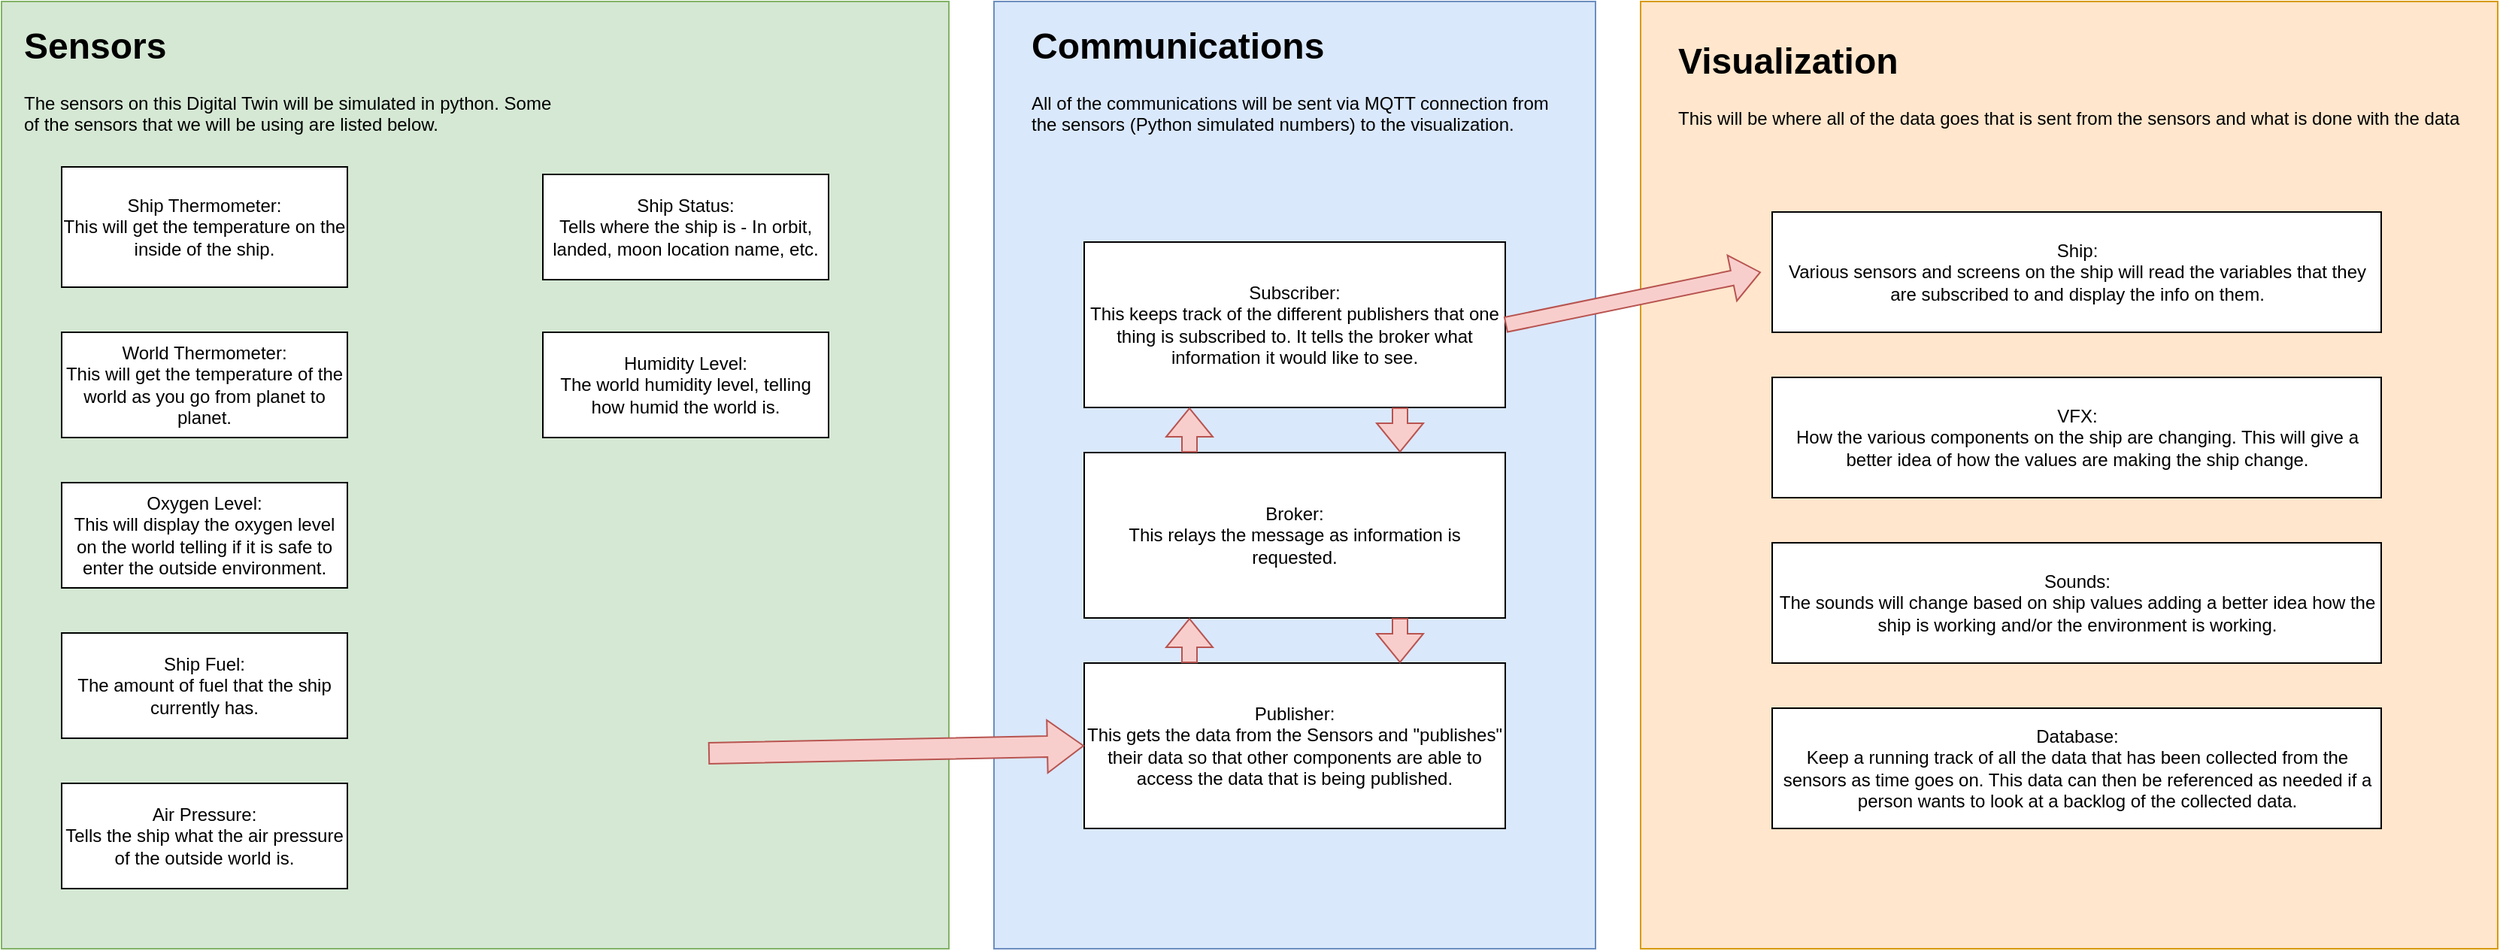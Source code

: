 <mxfile version="22.1.21" type="device">
  <diagram name="Page-1" id="yEXYRLi0tVi06w2Lj15Q">
    <mxGraphModel dx="1434" dy="782" grid="1" gridSize="10" guides="1" tooltips="1" connect="1" arrows="1" fold="1" page="1" pageScale="1" pageWidth="850" pageHeight="1100" math="0" shadow="0">
      <root>
        <mxCell id="0" />
        <mxCell id="1" parent="0" />
        <mxCell id="SZQEqar88ExapWcWPOMX-1" value="" style="whiteSpace=wrap;html=1;aspect=fixed;fillColor=#d5e8d4;strokeColor=#82b366;" vertex="1" parent="1">
          <mxGeometry x="20" y="90" width="630" height="630" as="geometry" />
        </mxCell>
        <mxCell id="SZQEqar88ExapWcWPOMX-2" value="&lt;h1&gt;Sensors&lt;/h1&gt;&lt;p&gt;The sensors on this Digital Twin will be simulated in python. Some of the sensors that we will be using are listed below.&lt;br&gt;&lt;/p&gt;" style="text;html=1;strokeColor=none;fillColor=none;spacing=5;spacingTop=-20;whiteSpace=wrap;overflow=hidden;rounded=0;" vertex="1" parent="1">
          <mxGeometry x="30" y="100" width="370" height="120" as="geometry" />
        </mxCell>
        <mxCell id="SZQEqar88ExapWcWPOMX-4" value="&lt;div&gt;Ship Thermometer:&lt;/div&gt;&lt;div&gt;This will get the temperature on the inside of the ship.&lt;br&gt;&lt;/div&gt;" style="rounded=0;whiteSpace=wrap;html=1;" vertex="1" parent="1">
          <mxGeometry x="60" y="200" width="190" height="80" as="geometry" />
        </mxCell>
        <mxCell id="SZQEqar88ExapWcWPOMX-5" value="&lt;div&gt;World Thermometer:&lt;/div&gt;&lt;div&gt;This will get the temperature of the world as you go from planet to planet.&lt;br&gt;&lt;/div&gt;" style="rounded=0;whiteSpace=wrap;html=1;" vertex="1" parent="1">
          <mxGeometry x="60" y="310" width="190" height="70" as="geometry" />
        </mxCell>
        <mxCell id="SZQEqar88ExapWcWPOMX-6" value="&lt;div&gt;Oxygen Level:&lt;/div&gt;&lt;div&gt;This will display the oxygen level on the world telling if it is safe to enter the outside environment.&lt;br&gt;&lt;/div&gt;" style="rounded=0;whiteSpace=wrap;html=1;" vertex="1" parent="1">
          <mxGeometry x="60" y="410" width="190" height="70" as="geometry" />
        </mxCell>
        <mxCell id="SZQEqar88ExapWcWPOMX-7" value="&lt;div&gt;Ship Fuel:&lt;/div&gt;&lt;div&gt;The amount of fuel that the ship currently has.&lt;br&gt;&lt;/div&gt;" style="rounded=0;whiteSpace=wrap;html=1;" vertex="1" parent="1">
          <mxGeometry x="60" y="510" width="190" height="70" as="geometry" />
        </mxCell>
        <mxCell id="SZQEqar88ExapWcWPOMX-8" value="&lt;div&gt;Air Pressure:&lt;/div&gt;&lt;div&gt;Tells the ship what the air pressure of the outside world is.&lt;br&gt;&lt;/div&gt;" style="rounded=0;whiteSpace=wrap;html=1;" vertex="1" parent="1">
          <mxGeometry x="60" y="610" width="190" height="70" as="geometry" />
        </mxCell>
        <mxCell id="SZQEqar88ExapWcWPOMX-9" value="&lt;div&gt;Ship Status:&lt;/div&gt;&lt;div&gt;Tells where the ship is - In orbit, landed, moon location name, etc.&lt;br&gt;&lt;/div&gt;" style="rounded=0;whiteSpace=wrap;html=1;" vertex="1" parent="1">
          <mxGeometry x="380" y="205" width="190" height="70" as="geometry" />
        </mxCell>
        <mxCell id="SZQEqar88ExapWcWPOMX-10" value="&lt;div&gt;Humidity Level:&lt;/div&gt;&lt;div&gt;The world humidity level, telling how humid the world is.&lt;br&gt;&lt;/div&gt;" style="rounded=0;whiteSpace=wrap;html=1;" vertex="1" parent="1">
          <mxGeometry x="380" y="310" width="190" height="70" as="geometry" />
        </mxCell>
        <mxCell id="SZQEqar88ExapWcWPOMX-11" value="" style="rounded=0;whiteSpace=wrap;html=1;fillColor=#dae8fc;strokeColor=#6c8ebf;" vertex="1" parent="1">
          <mxGeometry x="680" y="90" width="400" height="630" as="geometry" />
        </mxCell>
        <mxCell id="SZQEqar88ExapWcWPOMX-12" value="&lt;h1&gt;Communications&lt;/h1&gt;&lt;p&gt;All of the communications will be sent via MQTT connection from the sensors (Python simulated numbers) to the visualization.&lt;br&gt;&lt;/p&gt;" style="text;html=1;strokeColor=none;fillColor=none;spacing=5;spacingTop=-20;whiteSpace=wrap;overflow=hidden;rounded=0;" vertex="1" parent="1">
          <mxGeometry x="700" y="100" width="370" height="120" as="geometry" />
        </mxCell>
        <mxCell id="SZQEqar88ExapWcWPOMX-13" value="&lt;div&gt;Subscriber:&lt;/div&gt;&lt;div&gt;This keeps track of the different publishers that one thing is subscribed to. It tells the broker what information it would like to see.&lt;br&gt;&lt;/div&gt;" style="rounded=0;whiteSpace=wrap;html=1;" vertex="1" parent="1">
          <mxGeometry x="740" y="250" width="280" height="110" as="geometry" />
        </mxCell>
        <mxCell id="SZQEqar88ExapWcWPOMX-14" value="&lt;div&gt;Publisher:&lt;/div&gt;&lt;div&gt;This gets the data from the Sensors and &quot;publishes&quot; their data so that other components are able to access the data that is being published.&lt;br&gt;&lt;/div&gt;" style="rounded=0;whiteSpace=wrap;html=1;" vertex="1" parent="1">
          <mxGeometry x="740" y="530" width="280" height="110" as="geometry" />
        </mxCell>
        <mxCell id="SZQEqar88ExapWcWPOMX-15" value="&lt;div&gt;Broker:&lt;/div&gt;&lt;div&gt;This relays the message as information is requested.&lt;br&gt;&lt;/div&gt;" style="rounded=0;whiteSpace=wrap;html=1;" vertex="1" parent="1">
          <mxGeometry x="740" y="390" width="280" height="110" as="geometry" />
        </mxCell>
        <mxCell id="SZQEqar88ExapWcWPOMX-16" value="" style="shape=flexArrow;endArrow=classic;html=1;rounded=0;width=14;endSize=7.68;entryX=0;entryY=0.5;entryDx=0;entryDy=0;fillColor=#f8cecc;strokeColor=#b85450;" edge="1" parent="1" target="SZQEqar88ExapWcWPOMX-14">
          <mxGeometry width="50" height="50" relative="1" as="geometry">
            <mxPoint x="490" y="590" as="sourcePoint" />
            <mxPoint x="550" y="550" as="targetPoint" />
          </mxGeometry>
        </mxCell>
        <mxCell id="SZQEqar88ExapWcWPOMX-17" value="" style="shape=flexArrow;endArrow=classic;html=1;rounded=0;exitX=0.25;exitY=0;exitDx=0;exitDy=0;entryX=0.25;entryY=1;entryDx=0;entryDy=0;fillColor=#f8cecc;strokeColor=#b85450;" edge="1" parent="1" source="SZQEqar88ExapWcWPOMX-14" target="SZQEqar88ExapWcWPOMX-15">
          <mxGeometry width="50" height="50" relative="1" as="geometry">
            <mxPoint x="950" y="600" as="sourcePoint" />
            <mxPoint x="1000" y="550" as="targetPoint" />
          </mxGeometry>
        </mxCell>
        <mxCell id="SZQEqar88ExapWcWPOMX-18" value="" style="shape=flexArrow;endArrow=classic;html=1;rounded=0;exitX=0.25;exitY=0;exitDx=0;exitDy=0;entryX=0.25;entryY=1;entryDx=0;entryDy=0;fillColor=#f8cecc;strokeColor=#b85450;" edge="1" parent="1" source="SZQEqar88ExapWcWPOMX-15" target="SZQEqar88ExapWcWPOMX-13">
          <mxGeometry width="50" height="50" relative="1" as="geometry">
            <mxPoint x="820" y="420" as="sourcePoint" />
            <mxPoint x="870" y="370" as="targetPoint" />
          </mxGeometry>
        </mxCell>
        <mxCell id="SZQEqar88ExapWcWPOMX-19" value="" style="rounded=0;whiteSpace=wrap;html=1;fillColor=#ffe6cc;strokeColor=#d79b00;" vertex="1" parent="1">
          <mxGeometry x="1110" y="90" width="570" height="630" as="geometry" />
        </mxCell>
        <mxCell id="SZQEqar88ExapWcWPOMX-20" value="&lt;h1&gt;Visualization&lt;/h1&gt;&lt;p&gt;This will be where all of the data goes that is sent from the sensors and what is done with the data&lt;br&gt;&lt;/p&gt;" style="text;html=1;strokeColor=none;fillColor=none;spacing=5;spacingTop=-20;whiteSpace=wrap;overflow=hidden;rounded=0;" vertex="1" parent="1">
          <mxGeometry x="1130" y="110" width="540" height="120" as="geometry" />
        </mxCell>
        <mxCell id="SZQEqar88ExapWcWPOMX-21" value="" style="shape=flexArrow;endArrow=classic;html=1;rounded=0;exitX=1;exitY=0.5;exitDx=0;exitDy=0;fillColor=#f8cecc;strokeColor=#b85450;" edge="1" parent="1" source="SZQEqar88ExapWcWPOMX-13">
          <mxGeometry width="50" height="50" relative="1" as="geometry">
            <mxPoint x="1140" y="310" as="sourcePoint" />
            <mxPoint x="1190" y="270" as="targetPoint" />
          </mxGeometry>
        </mxCell>
        <mxCell id="SZQEqar88ExapWcWPOMX-22" value="&lt;div&gt;Ship: &lt;br&gt;&lt;/div&gt;&lt;div&gt;Various sensors and screens on the ship will read the variables that they are subscribed to and display the info on them.&lt;br&gt;&lt;/div&gt;" style="rounded=0;whiteSpace=wrap;html=1;" vertex="1" parent="1">
          <mxGeometry x="1197.5" y="230" width="405" height="80" as="geometry" />
        </mxCell>
        <mxCell id="SZQEqar88ExapWcWPOMX-23" value="&lt;div&gt;VFX: &lt;br&gt;&lt;/div&gt;&lt;div&gt;How the various components on the ship are changing. This will give a better idea of how the values are making the ship change.&lt;br&gt;&lt;/div&gt;" style="rounded=0;whiteSpace=wrap;html=1;" vertex="1" parent="1">
          <mxGeometry x="1197.5" y="340" width="405" height="80" as="geometry" />
        </mxCell>
        <mxCell id="SZQEqar88ExapWcWPOMX-24" value="&lt;div&gt;Sounds:&lt;br&gt;&lt;/div&gt;&lt;div&gt;The sounds will change based on ship values adding a better idea how the ship is working and/or the environment is working.&lt;br&gt;&lt;/div&gt;" style="rounded=0;whiteSpace=wrap;html=1;" vertex="1" parent="1">
          <mxGeometry x="1197.5" y="450" width="405" height="80" as="geometry" />
        </mxCell>
        <mxCell id="SZQEqar88ExapWcWPOMX-25" value="&lt;div&gt;Database:&lt;/div&gt;&lt;div&gt;Keep a running track of all the data that has been collected from the sensors as time goes on. This data can then be referenced as needed if a person wants to look at a backlog of the collected data.&lt;br&gt;&lt;/div&gt;" style="rounded=0;whiteSpace=wrap;html=1;" vertex="1" parent="1">
          <mxGeometry x="1197.5" y="560" width="405" height="80" as="geometry" />
        </mxCell>
        <mxCell id="SZQEqar88ExapWcWPOMX-26" value="" style="shape=flexArrow;endArrow=classic;html=1;rounded=0;exitX=0.75;exitY=1;exitDx=0;exitDy=0;entryX=0.75;entryY=0;entryDx=0;entryDy=0;fillColor=#f8cecc;strokeColor=#b85450;" edge="1" parent="1" source="SZQEqar88ExapWcWPOMX-13" target="SZQEqar88ExapWcWPOMX-15">
          <mxGeometry width="50" height="50" relative="1" as="geometry">
            <mxPoint x="1030" y="530" as="sourcePoint" />
            <mxPoint x="1080" y="480" as="targetPoint" />
          </mxGeometry>
        </mxCell>
        <mxCell id="SZQEqar88ExapWcWPOMX-27" value="" style="shape=flexArrow;endArrow=classic;html=1;rounded=0;exitX=0.75;exitY=1;exitDx=0;exitDy=0;entryX=0.75;entryY=0;entryDx=0;entryDy=0;fillColor=#f8cecc;strokeColor=#b85450;" edge="1" parent="1" source="SZQEqar88ExapWcWPOMX-15" target="SZQEqar88ExapWcWPOMX-14">
          <mxGeometry width="50" height="50" relative="1" as="geometry">
            <mxPoint x="1040" y="540" as="sourcePoint" />
            <mxPoint x="1090" y="490" as="targetPoint" />
          </mxGeometry>
        </mxCell>
      </root>
    </mxGraphModel>
  </diagram>
</mxfile>
